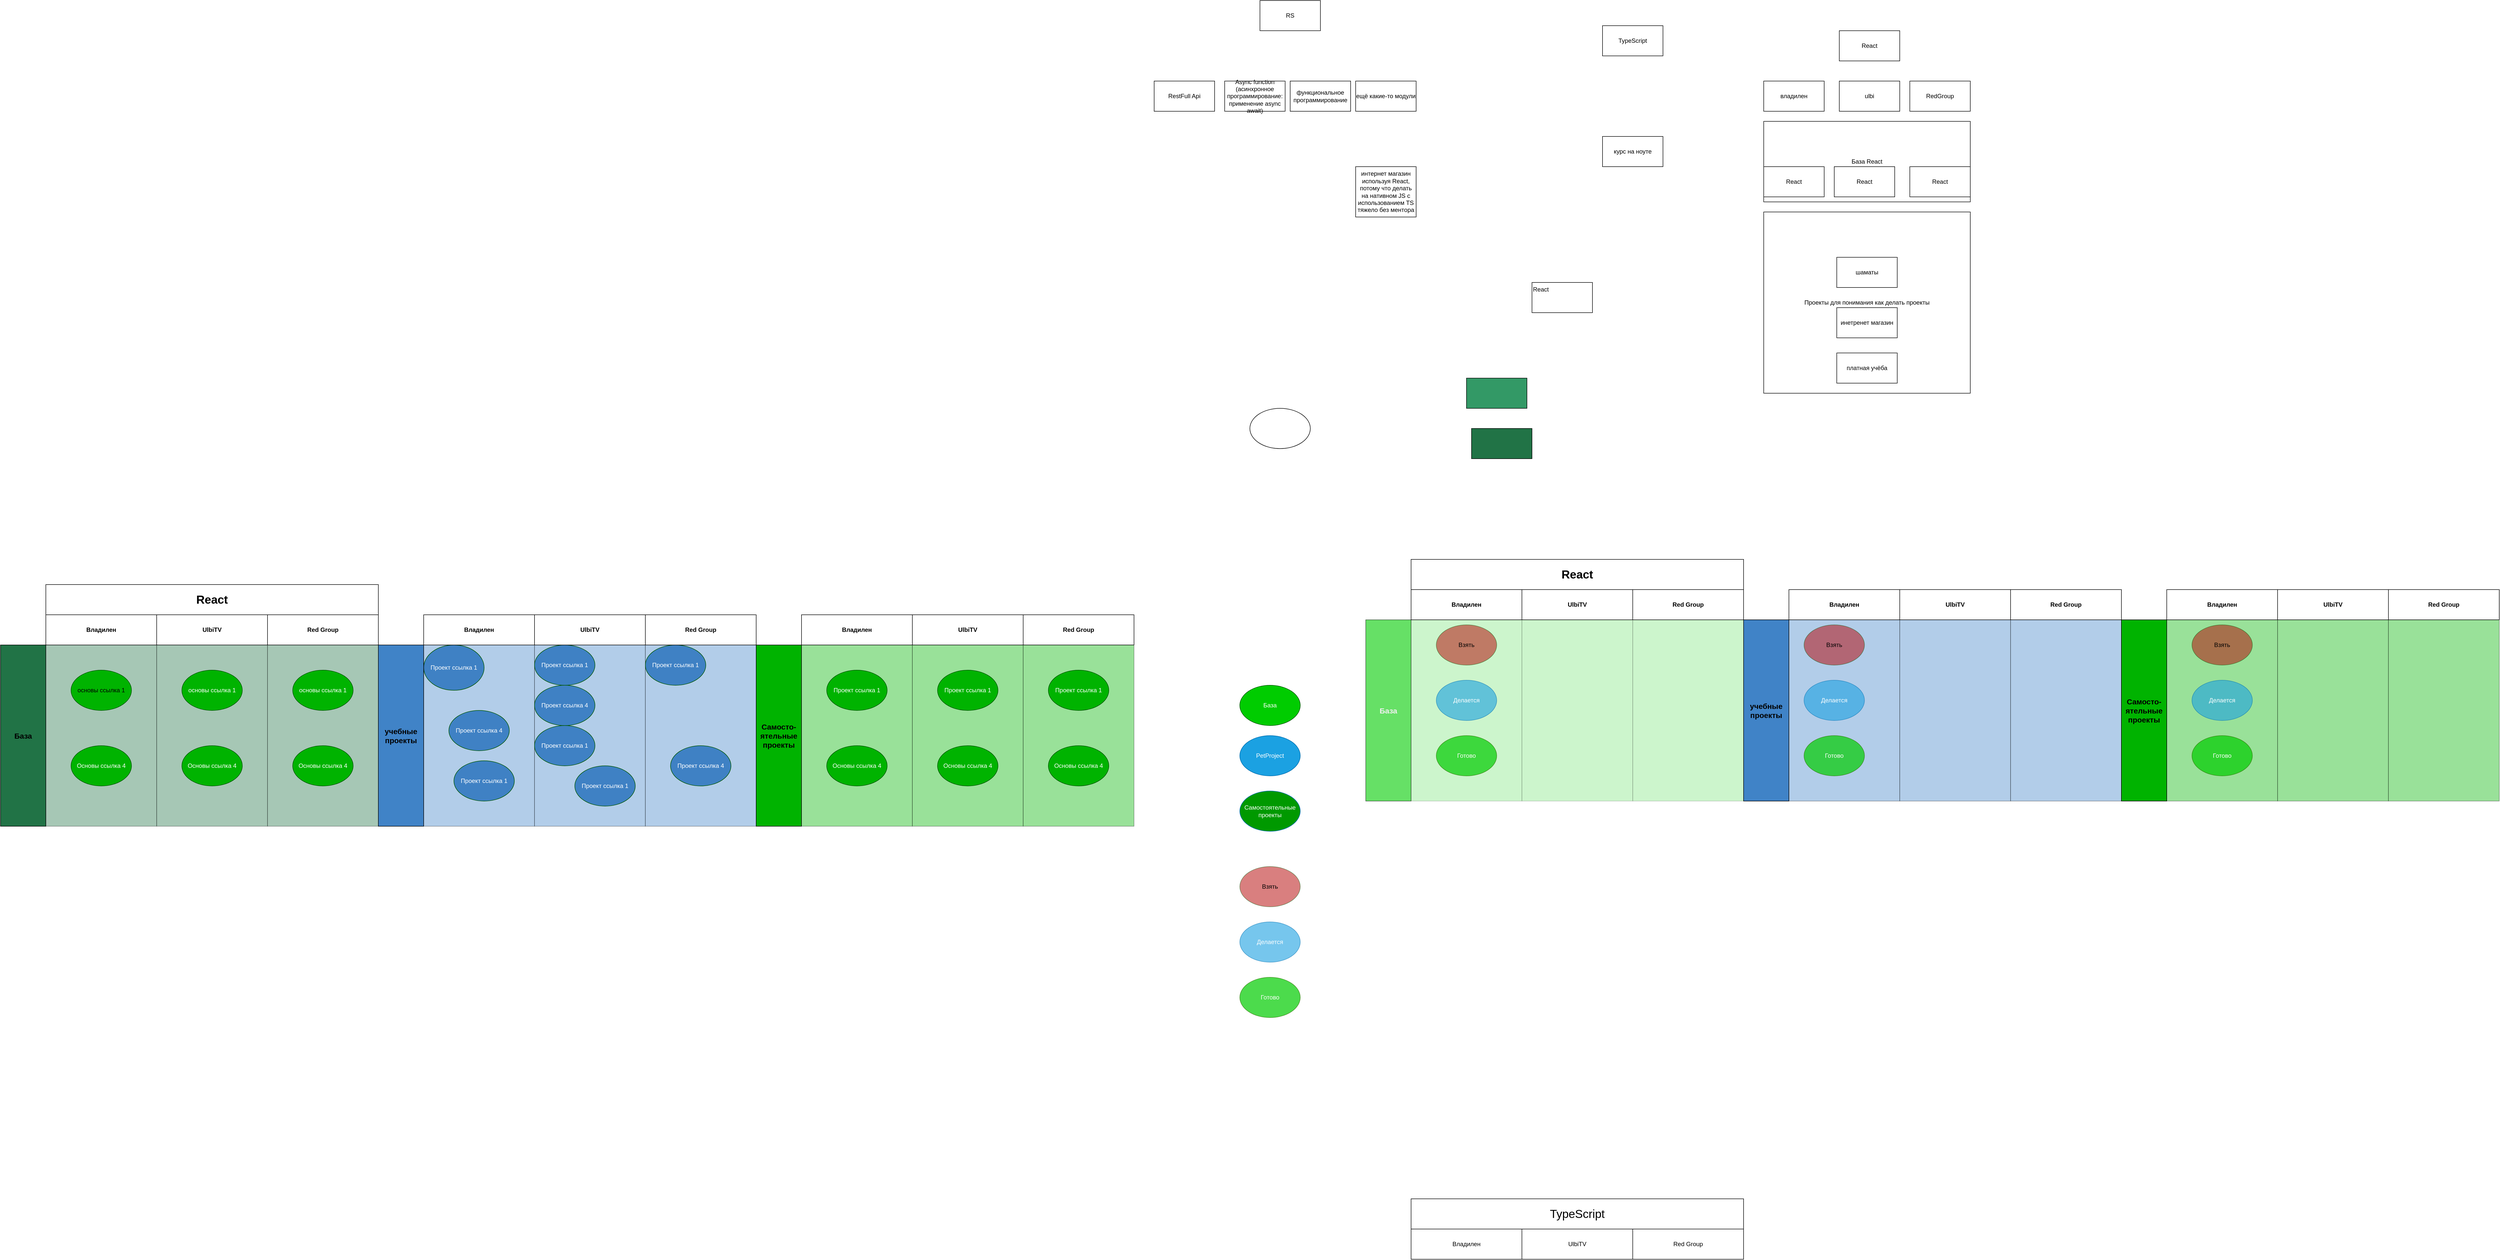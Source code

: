 <mxfile version="20.8.5" type="github">
  <diagram id="W9Xt5XEyKN8XwIll5JyS" name="Страница 1">
    <mxGraphModel dx="6671" dy="1660" grid="1" gridSize="10" guides="1" tooltips="1" connect="1" arrows="1" fold="1" page="1" pageScale="1" pageWidth="1920" pageHeight="1200" math="0" shadow="0">
      <root>
        <mxCell id="0" />
        <mxCell id="1" parent="0" />
        <mxCell id="x8_QpwaPXt0khP7ydsKo-22" value="Проекты для понимания как делать проекты" style="rounded=0;whiteSpace=wrap;html=1;" parent="1" vertex="1">
          <mxGeometry x="1250" y="460" width="410" height="360" as="geometry" />
        </mxCell>
        <mxCell id="x8_QpwaPXt0khP7ydsKo-19" value="База React" style="rounded=0;whiteSpace=wrap;html=1;" parent="1" vertex="1">
          <mxGeometry x="1250" y="280" width="410" height="160" as="geometry" />
        </mxCell>
        <mxCell id="x8_QpwaPXt0khP7ydsKo-1" value="RS" style="rounded=0;whiteSpace=wrap;html=1;" parent="1" vertex="1">
          <mxGeometry x="250" y="40" width="120" height="60" as="geometry" />
        </mxCell>
        <mxCell id="x8_QpwaPXt0khP7ydsKo-2" value="TypeScript" style="rounded=0;whiteSpace=wrap;html=1;" parent="1" vertex="1">
          <mxGeometry x="930" y="90" width="120" height="60" as="geometry" />
        </mxCell>
        <mxCell id="x8_QpwaPXt0khP7ydsKo-5" value="React" style="rounded=0;whiteSpace=wrap;html=1;" parent="1" vertex="1">
          <mxGeometry x="1400" y="100" width="120" height="60" as="geometry" />
        </mxCell>
        <mxCell id="x8_QpwaPXt0khP7ydsKo-6" value="ещё какие-то модули" style="rounded=0;whiteSpace=wrap;html=1;" parent="1" vertex="1">
          <mxGeometry x="440" y="200" width="120" height="60" as="geometry" />
        </mxCell>
        <mxCell id="x8_QpwaPXt0khP7ydsKo-7" value="курс на ноуте" style="rounded=0;whiteSpace=wrap;html=1;" parent="1" vertex="1">
          <mxGeometry x="930" y="310" width="120" height="60" as="geometry" />
        </mxCell>
        <mxCell id="x8_QpwaPXt0khP7ydsKo-8" value="владилен" style="rounded=0;whiteSpace=wrap;html=1;" parent="1" vertex="1">
          <mxGeometry x="1250" y="200" width="120" height="60" as="geometry" />
        </mxCell>
        <mxCell id="x8_QpwaPXt0khP7ydsKo-9" value="RedGroup" style="rounded=0;whiteSpace=wrap;html=1;" parent="1" vertex="1">
          <mxGeometry x="1540" y="200" width="120" height="60" as="geometry" />
        </mxCell>
        <mxCell id="x8_QpwaPXt0khP7ydsKo-10" value="ulbi" style="rounded=0;whiteSpace=wrap;html=1;" parent="1" vertex="1">
          <mxGeometry x="1400" y="200" width="120" height="60" as="geometry" />
        </mxCell>
        <mxCell id="x8_QpwaPXt0khP7ydsKo-11" value="React" style="rounded=0;whiteSpace=wrap;html=1;" parent="1" vertex="1">
          <mxGeometry x="1250" y="370" width="120" height="60" as="geometry" />
        </mxCell>
        <mxCell id="x8_QpwaPXt0khP7ydsKo-12" value="шаматы" style="rounded=0;whiteSpace=wrap;html=1;" parent="1" vertex="1">
          <mxGeometry x="1395" y="550" width="120" height="60" as="geometry" />
        </mxCell>
        <mxCell id="x8_QpwaPXt0khP7ydsKo-13" value="инетренет магазин" style="rounded=0;whiteSpace=wrap;html=1;" parent="1" vertex="1">
          <mxGeometry x="1395" y="650" width="120" height="60" as="geometry" />
        </mxCell>
        <mxCell id="x8_QpwaPXt0khP7ydsKo-14" value="платная учёба" style="rounded=0;whiteSpace=wrap;html=1;" parent="1" vertex="1">
          <mxGeometry x="1395" y="740" width="120" height="60" as="geometry" />
        </mxCell>
        <mxCell id="x8_QpwaPXt0khP7ydsKo-15" value="интернет магазин используя React, потому что делать на нативном JS с использованием TS тяжело без ментора" style="rounded=0;whiteSpace=wrap;html=1;" parent="1" vertex="1">
          <mxGeometry x="440" y="370" width="120" height="100" as="geometry" />
        </mxCell>
        <mxCell id="x8_QpwaPXt0khP7ydsKo-16" value="функциональное программирование" style="rounded=0;whiteSpace=wrap;html=1;" parent="1" vertex="1">
          <mxGeometry x="310" y="200" width="120" height="60" as="geometry" />
        </mxCell>
        <mxCell id="x8_QpwaPXt0khP7ydsKo-17" value="Async function (асинхронное программирование: применение async await)" style="rounded=0;whiteSpace=wrap;html=1;" parent="1" vertex="1">
          <mxGeometry x="180" y="200" width="120" height="60" as="geometry" />
        </mxCell>
        <mxCell id="x8_QpwaPXt0khP7ydsKo-18" value="RestFull Api" style="rounded=0;whiteSpace=wrap;html=1;" parent="1" vertex="1">
          <mxGeometry x="40" y="200" width="120" height="60" as="geometry" />
        </mxCell>
        <mxCell id="x8_QpwaPXt0khP7ydsKo-20" value="React" style="rounded=0;whiteSpace=wrap;html=1;" parent="1" vertex="1">
          <mxGeometry x="1390" y="370" width="120" height="60" as="geometry" />
        </mxCell>
        <mxCell id="x8_QpwaPXt0khP7ydsKo-21" value="React" style="rounded=0;whiteSpace=wrap;html=1;" parent="1" vertex="1">
          <mxGeometry x="1540" y="370" width="120" height="60" as="geometry" />
        </mxCell>
        <mxCell id="f_NXWCdZ8Viwp93blawl-1" value="Самостоятельные проекты" style="ellipse;whiteSpace=wrap;html=1;fillColor=#009900;fontColor=#ffffff;strokeColor=#006EAF;rounded=0;" vertex="1" parent="1">
          <mxGeometry x="210" y="1610" width="120" height="80" as="geometry" />
        </mxCell>
        <mxCell id="f_NXWCdZ8Viwp93blawl-2" value="" style="ellipse;whiteSpace=wrap;html=1;rounded=0;" vertex="1" parent="1">
          <mxGeometry x="230" y="850" width="120" height="80" as="geometry" />
        </mxCell>
        <mxCell id="f_NXWCdZ8Viwp93blawl-3" value="База" style="ellipse;whiteSpace=wrap;html=1;fillColor=#00CC00;strokeColor=#005700;fontColor=#ffffff;rounded=0;" vertex="1" parent="1">
          <mxGeometry x="210" y="1400" width="120" height="80" as="geometry" />
        </mxCell>
        <mxCell id="f_NXWCdZ8Viwp93blawl-4" value="PetProject" style="ellipse;whiteSpace=wrap;html=1;fillColor=#1ba1e2;strokeColor=#006EAF;fontColor=#ffffff;rounded=0;" vertex="1" parent="1">
          <mxGeometry x="210" y="1500" width="120" height="80" as="geometry" />
        </mxCell>
        <mxCell id="f_NXWCdZ8Viwp93blawl-9" value="React" style="rounded=0;whiteSpace=wrap;html=1;align=left;verticalAlign=top;" vertex="1" parent="1">
          <mxGeometry x="790" y="600" width="120" height="60" as="geometry" />
        </mxCell>
        <mxCell id="f_NXWCdZ8Viwp93blawl-10" value="" style="rounded=0;whiteSpace=wrap;html=1;fillColor=#217346;" vertex="1" parent="1">
          <mxGeometry x="670" y="890" width="120" height="60" as="geometry" />
        </mxCell>
        <mxCell id="f_NXWCdZ8Viwp93blawl-11" value="" style="rounded=0;whiteSpace=wrap;html=1;fillColor=#00CC00;opacity=20;fontColor=#F0F0F0;fillStyle=auto;" vertex="1" parent="1">
          <mxGeometry x="550" y="1270" width="220" height="360" as="geometry" />
        </mxCell>
        <mxCell id="f_NXWCdZ8Viwp93blawl-18" value="" style="rounded=0;whiteSpace=wrap;html=1;fillColor=#339966;" vertex="1" parent="1">
          <mxGeometry x="660" y="790" width="120" height="60" as="geometry" />
        </mxCell>
        <mxCell id="f_NXWCdZ8Viwp93blawl-19" value="База" style="rounded=0;whiteSpace=wrap;html=1;horizontal=1;labelPosition=center;verticalLabelPosition=middle;align=center;verticalAlign=middle;fontSize=15;fillColor=#00CC00;fontStyle=1;fontColor=#F0F0F0;fillStyle=auto;opacity=60;" vertex="1" parent="1">
          <mxGeometry x="460" y="1270" width="90" height="360" as="geometry" />
        </mxCell>
        <mxCell id="f_NXWCdZ8Viwp93blawl-20" value="Владилен" style="rounded=0;whiteSpace=wrap;html=1;align=center;verticalAlign=middle;fontStyle=1;" vertex="1" parent="1">
          <mxGeometry x="550" y="1210" width="220" height="60" as="geometry" />
        </mxCell>
        <mxCell id="f_NXWCdZ8Viwp93blawl-21" value="" style="rounded=0;whiteSpace=wrap;html=1;fillColor=#00CC00;opacity=20;fontColor=#F0F0F0;fillStyle=auto;" vertex="1" parent="1">
          <mxGeometry x="770" y="1270" width="220" height="360" as="geometry" />
        </mxCell>
        <mxCell id="f_NXWCdZ8Viwp93blawl-24" value="UlbiTV" style="rounded=0;whiteSpace=wrap;html=1;align=center;verticalAlign=middle;fontStyle=1;" vertex="1" parent="1">
          <mxGeometry x="770" y="1210" width="220" height="60" as="geometry" />
        </mxCell>
        <mxCell id="f_NXWCdZ8Viwp93blawl-25" value="" style="rounded=0;whiteSpace=wrap;html=1;fillColor=#00CC00;opacity=20;fontColor=#F0F0F0;fillStyle=auto;" vertex="1" parent="1">
          <mxGeometry x="990" y="1270" width="220" height="360" as="geometry" />
        </mxCell>
        <mxCell id="f_NXWCdZ8Viwp93blawl-28" value="Red Group" style="rounded=0;whiteSpace=wrap;html=1;align=center;verticalAlign=middle;fontStyle=1;" vertex="1" parent="1">
          <mxGeometry x="990" y="1210" width="220" height="60" as="geometry" />
        </mxCell>
        <mxCell id="f_NXWCdZ8Viwp93blawl-29" value="React" style="rounded=0;whiteSpace=wrap;html=1;align=center;verticalAlign=middle;fontSize=23;fontStyle=1;" vertex="1" parent="1">
          <mxGeometry x="550" y="1150" width="660" height="60" as="geometry" />
        </mxCell>
        <mxCell id="f_NXWCdZ8Viwp93blawl-30" value="" style="rounded=0;whiteSpace=wrap;html=1;fillColor=#4083C7;opacity=40;" vertex="1" parent="1">
          <mxGeometry x="1300" y="1270" width="220" height="360" as="geometry" />
        </mxCell>
        <mxCell id="f_NXWCdZ8Viwp93blawl-33" value="учебные проекты" style="rounded=0;whiteSpace=wrap;html=1;horizontal=1;labelPosition=center;verticalLabelPosition=middle;align=center;verticalAlign=middle;fontSize=15;fillColor=#4083C7;fontStyle=1;" vertex="1" parent="1">
          <mxGeometry x="1210" y="1270" width="90" height="360" as="geometry" />
        </mxCell>
        <mxCell id="f_NXWCdZ8Viwp93blawl-34" value="" style="rounded=0;whiteSpace=wrap;html=1;fillColor=#4083C7;opacity=40;" vertex="1" parent="1">
          <mxGeometry x="1520" y="1270" width="220" height="360" as="geometry" />
        </mxCell>
        <mxCell id="f_NXWCdZ8Viwp93blawl-37" value="" style="rounded=0;whiteSpace=wrap;html=1;fillColor=#4083C7;opacity=40;" vertex="1" parent="1">
          <mxGeometry x="1740" y="1270" width="220" height="360" as="geometry" />
        </mxCell>
        <mxCell id="f_NXWCdZ8Viwp93blawl-40" value="" style="rounded=0;whiteSpace=wrap;html=1;fillColor=#00B300;opacity=40;movable=1;resizable=1;rotatable=1;deletable=1;editable=1;connectable=1;glass=0;shadow=0;" vertex="1" parent="1">
          <mxGeometry x="2050" y="1270" width="220" height="360" as="geometry" />
        </mxCell>
        <mxCell id="f_NXWCdZ8Viwp93blawl-43" value="Самосто-ятельные проекты" style="rounded=0;whiteSpace=wrap;html=1;horizontal=1;labelPosition=center;verticalLabelPosition=middle;align=center;verticalAlign=middle;fontSize=15;fillColor=#00B300;movable=1;resizable=1;rotatable=1;deletable=1;editable=1;connectable=1;fontStyle=1;" vertex="1" parent="1">
          <mxGeometry x="1960" y="1270" width="90" height="360" as="geometry" />
        </mxCell>
        <mxCell id="f_NXWCdZ8Viwp93blawl-44" value="" style="rounded=0;whiteSpace=wrap;html=1;fillColor=#00B300;opacity=40;movable=1;resizable=1;rotatable=1;deletable=1;editable=1;connectable=1;glass=0;shadow=0;" vertex="1" parent="1">
          <mxGeometry x="2270" y="1270" width="220" height="360" as="geometry" />
        </mxCell>
        <mxCell id="f_NXWCdZ8Viwp93blawl-47" value="" style="rounded=0;whiteSpace=wrap;html=1;fillColor=#00B300;opacity=40;movable=1;resizable=1;rotatable=1;deletable=1;editable=1;connectable=1;glass=0;shadow=0;" vertex="1" parent="1">
          <mxGeometry x="2490" y="1270" width="220" height="360" as="geometry" />
        </mxCell>
        <mxCell id="f_NXWCdZ8Viwp93blawl-50" value="Владилен" style="rounded=0;whiteSpace=wrap;html=1;align=center;verticalAlign=middle;" vertex="1" parent="1">
          <mxGeometry x="550" y="2480" width="220" height="60" as="geometry" />
        </mxCell>
        <mxCell id="f_NXWCdZ8Viwp93blawl-51" value="UlbiTV" style="rounded=0;whiteSpace=wrap;html=1;align=center;verticalAlign=middle;" vertex="1" parent="1">
          <mxGeometry x="770" y="2480" width="220" height="60" as="geometry" />
        </mxCell>
        <mxCell id="f_NXWCdZ8Viwp93blawl-52" value="Red Group" style="rounded=0;whiteSpace=wrap;html=1;align=center;verticalAlign=middle;" vertex="1" parent="1">
          <mxGeometry x="990" y="2480" width="220" height="60" as="geometry" />
        </mxCell>
        <mxCell id="f_NXWCdZ8Viwp93blawl-53" value="TypeScript" style="rounded=0;whiteSpace=wrap;html=1;align=center;verticalAlign=middle;fontSize=23;" vertex="1" parent="1">
          <mxGeometry x="550" y="2420" width="660" height="60" as="geometry" />
        </mxCell>
        <mxCell id="f_NXWCdZ8Viwp93blawl-59" value="Владилен" style="rounded=0;whiteSpace=wrap;html=1;align=center;verticalAlign=middle;fontStyle=1;" vertex="1" parent="1">
          <mxGeometry x="1300" y="1210" width="220" height="60" as="geometry" />
        </mxCell>
        <mxCell id="f_NXWCdZ8Viwp93blawl-60" value="UlbiTV" style="rounded=0;whiteSpace=wrap;html=1;align=center;verticalAlign=middle;fontStyle=1;" vertex="1" parent="1">
          <mxGeometry x="1520" y="1210" width="220" height="60" as="geometry" />
        </mxCell>
        <mxCell id="f_NXWCdZ8Viwp93blawl-61" value="Red Group" style="rounded=0;whiteSpace=wrap;html=1;align=center;verticalAlign=middle;fontStyle=1;" vertex="1" parent="1">
          <mxGeometry x="1740" y="1210" width="220" height="60" as="geometry" />
        </mxCell>
        <mxCell id="f_NXWCdZ8Viwp93blawl-62" value="Владилен" style="rounded=0;whiteSpace=wrap;html=1;align=center;verticalAlign=middle;fontStyle=1;" vertex="1" parent="1">
          <mxGeometry x="2050" y="1210" width="220" height="60" as="geometry" />
        </mxCell>
        <mxCell id="f_NXWCdZ8Viwp93blawl-63" value="UlbiTV" style="rounded=0;whiteSpace=wrap;html=1;align=center;verticalAlign=middle;fontStyle=1;" vertex="1" parent="1">
          <mxGeometry x="2270" y="1210" width="220" height="60" as="geometry" />
        </mxCell>
        <mxCell id="f_NXWCdZ8Viwp93blawl-64" value="Red Group" style="rounded=0;whiteSpace=wrap;html=1;align=center;verticalAlign=middle;fontStyle=1;" vertex="1" parent="1">
          <mxGeometry x="2490" y="1210" width="220" height="60" as="geometry" />
        </mxCell>
        <mxCell id="f_NXWCdZ8Viwp93blawl-65" value="" style="rounded=0;whiteSpace=wrap;html=1;fillColor=#217346;opacity=40;" vertex="1" parent="1">
          <mxGeometry x="-2160" y="1320" width="220" height="360" as="geometry" />
        </mxCell>
        <mxCell id="f_NXWCdZ8Viwp93blawl-66" value="основы ссылка 1" style="ellipse;whiteSpace=wrap;html=1;fillColor=#00B300;strokeColor=#005700;fontColor=default;labelBackgroundColor=none;labelBorderColor=none;rounded=0;" vertex="1" parent="1">
          <mxGeometry x="-2110" y="1370" width="120" height="80" as="geometry" />
        </mxCell>
        <mxCell id="f_NXWCdZ8Viwp93blawl-67" value="Основы ссылка 4" style="ellipse;whiteSpace=wrap;html=1;fillColor=#00B300;strokeColor=#005700;fontColor=#ffffff;rounded=0;" vertex="1" parent="1">
          <mxGeometry x="-2110" y="1520" width="120" height="80" as="geometry" />
        </mxCell>
        <mxCell id="f_NXWCdZ8Viwp93blawl-68" value="База" style="rounded=0;whiteSpace=wrap;html=1;horizontal=1;labelPosition=center;verticalLabelPosition=middle;align=center;verticalAlign=middle;fontSize=15;fillColor=#217346;fontStyle=1;" vertex="1" parent="1">
          <mxGeometry x="-2250" y="1320" width="90" height="360" as="geometry" />
        </mxCell>
        <mxCell id="f_NXWCdZ8Viwp93blawl-69" value="Владилен" style="rounded=0;whiteSpace=wrap;html=1;align=center;verticalAlign=middle;fontStyle=1;" vertex="1" parent="1">
          <mxGeometry x="-2160" y="1260" width="220" height="60" as="geometry" />
        </mxCell>
        <mxCell id="f_NXWCdZ8Viwp93blawl-70" value="" style="rounded=0;whiteSpace=wrap;html=1;fillColor=#217346;opacity=40;" vertex="1" parent="1">
          <mxGeometry x="-1940" y="1320" width="220" height="360" as="geometry" />
        </mxCell>
        <mxCell id="f_NXWCdZ8Viwp93blawl-71" value="основы ссылка 1" style="ellipse;whiteSpace=wrap;html=1;fillColor=#00B300;strokeColor=#005700;fontColor=#ffffff;rounded=0;" vertex="1" parent="1">
          <mxGeometry x="-1890" y="1370" width="120" height="80" as="geometry" />
        </mxCell>
        <mxCell id="f_NXWCdZ8Viwp93blawl-72" value="Основы ссылка 4" style="ellipse;whiteSpace=wrap;html=1;fillColor=#00B300;strokeColor=#005700;fontColor=#ffffff;rounded=0;" vertex="1" parent="1">
          <mxGeometry x="-1890" y="1520" width="120" height="80" as="geometry" />
        </mxCell>
        <mxCell id="f_NXWCdZ8Viwp93blawl-73" value="UlbiTV" style="rounded=0;whiteSpace=wrap;html=1;align=center;verticalAlign=middle;fontStyle=1;" vertex="1" parent="1">
          <mxGeometry x="-1940" y="1260" width="220" height="60" as="geometry" />
        </mxCell>
        <mxCell id="f_NXWCdZ8Viwp93blawl-74" value="" style="rounded=0;whiteSpace=wrap;html=1;fillColor=#217346;opacity=40;" vertex="1" parent="1">
          <mxGeometry x="-1720" y="1320" width="220" height="360" as="geometry" />
        </mxCell>
        <mxCell id="f_NXWCdZ8Viwp93blawl-75" value="основы ссылка 1" style="ellipse;whiteSpace=wrap;html=1;fillColor=#00B300;strokeColor=#005700;fontColor=#ffffff;rounded=0;" vertex="1" parent="1">
          <mxGeometry x="-1670" y="1370" width="120" height="80" as="geometry" />
        </mxCell>
        <mxCell id="f_NXWCdZ8Viwp93blawl-76" value="Основы ссылка 4" style="ellipse;whiteSpace=wrap;html=1;fillColor=#00B300;strokeColor=#005700;fontColor=#ffffff;rounded=0;" vertex="1" parent="1">
          <mxGeometry x="-1670" y="1520" width="120" height="80" as="geometry" />
        </mxCell>
        <mxCell id="f_NXWCdZ8Viwp93blawl-77" value="Red Group" style="rounded=0;whiteSpace=wrap;html=1;align=center;verticalAlign=middle;fontStyle=1;" vertex="1" parent="1">
          <mxGeometry x="-1720" y="1260" width="220" height="60" as="geometry" />
        </mxCell>
        <mxCell id="f_NXWCdZ8Viwp93blawl-78" value="React" style="rounded=0;whiteSpace=wrap;html=1;align=center;verticalAlign=middle;fontSize=23;fontStyle=1;" vertex="1" parent="1">
          <mxGeometry x="-2160" y="1200" width="660" height="60" as="geometry" />
        </mxCell>
        <mxCell id="f_NXWCdZ8Viwp93blawl-79" value="" style="rounded=0;whiteSpace=wrap;html=1;fillColor=#4083C7;opacity=40;" vertex="1" parent="1">
          <mxGeometry x="-1410" y="1320" width="220" height="360" as="geometry" />
        </mxCell>
        <mxCell id="f_NXWCdZ8Viwp93blawl-80" value="Проект ссылка 1" style="ellipse;whiteSpace=wrap;html=1;fillColor=#3F81C4;strokeColor=#005700;fontColor=#ffffff;rounded=0;" vertex="1" parent="1">
          <mxGeometry x="-1410" y="1320" width="120" height="90" as="geometry" />
        </mxCell>
        <mxCell id="f_NXWCdZ8Viwp93blawl-81" value="Проект&amp;nbsp;ссылка 4" style="ellipse;whiteSpace=wrap;html=1;fillColor=#3F81C4;strokeColor=#005700;fontColor=#ffffff;rounded=0;" vertex="1" parent="1">
          <mxGeometry x="-1360" y="1450" width="120" height="80" as="geometry" />
        </mxCell>
        <mxCell id="f_NXWCdZ8Viwp93blawl-82" value="учебные проекты" style="rounded=0;whiteSpace=wrap;html=1;horizontal=1;labelPosition=center;verticalLabelPosition=middle;align=center;verticalAlign=middle;fontSize=15;fillColor=#4083C7;fontStyle=1;" vertex="1" parent="1">
          <mxGeometry x="-1500" y="1320" width="90" height="360" as="geometry" />
        </mxCell>
        <mxCell id="f_NXWCdZ8Viwp93blawl-83" value="" style="rounded=0;whiteSpace=wrap;html=1;fillColor=#4083C7;opacity=40;" vertex="1" parent="1">
          <mxGeometry x="-1190" y="1320" width="220" height="360" as="geometry" />
        </mxCell>
        <mxCell id="f_NXWCdZ8Viwp93blawl-84" value="Проект&amp;nbsp;ссылка 1" style="ellipse;whiteSpace=wrap;html=1;fillColor=#3F81C4;strokeColor=#005700;fontColor=#ffffff;rounded=0;" vertex="1" parent="1">
          <mxGeometry x="-1190" y="1320" width="120" height="80" as="geometry" />
        </mxCell>
        <mxCell id="f_NXWCdZ8Viwp93blawl-85" value="Проект&amp;nbsp;ссылка 4" style="ellipse;whiteSpace=wrap;html=1;fillColor=#3F81C4;strokeColor=#005700;fontColor=#ffffff;rounded=0;" vertex="1" parent="1">
          <mxGeometry x="-1190" y="1400" width="120" height="80" as="geometry" />
        </mxCell>
        <mxCell id="f_NXWCdZ8Viwp93blawl-86" value="" style="rounded=0;whiteSpace=wrap;html=1;fillColor=#4083C7;opacity=40;" vertex="1" parent="1">
          <mxGeometry x="-970" y="1320" width="220" height="360" as="geometry" />
        </mxCell>
        <mxCell id="f_NXWCdZ8Viwp93blawl-87" value="Проект&amp;nbsp;ссылка 1" style="ellipse;whiteSpace=wrap;html=1;fillColor=#3F81C4;strokeColor=#005700;fontColor=#ffffff;rounded=0;" vertex="1" parent="1">
          <mxGeometry x="-970" y="1320" width="120" height="80" as="geometry" />
        </mxCell>
        <mxCell id="f_NXWCdZ8Viwp93blawl-88" value="Проект&amp;nbsp;ссылка 4" style="ellipse;whiteSpace=wrap;html=1;fillColor=#3F81C4;strokeColor=#005700;fontColor=#ffffff;rounded=0;" vertex="1" parent="1">
          <mxGeometry x="-920" y="1520" width="120" height="80" as="geometry" />
        </mxCell>
        <mxCell id="f_NXWCdZ8Viwp93blawl-89" value="" style="rounded=0;whiteSpace=wrap;html=1;fillColor=#00B300;opacity=40;movable=1;resizable=1;rotatable=1;deletable=1;editable=1;connectable=1;glass=0;shadow=0;" vertex="1" parent="1">
          <mxGeometry x="-660" y="1320" width="220" height="360" as="geometry" />
        </mxCell>
        <mxCell id="f_NXWCdZ8Viwp93blawl-90" value="Проект ссылка 1" style="ellipse;whiteSpace=wrap;html=1;fillColor=#00B300;strokeColor=#005700;fontColor=#ffffff;movable=1;resizable=1;rotatable=1;deletable=1;editable=1;connectable=1;rounded=0;" vertex="1" parent="1">
          <mxGeometry x="-610" y="1370" width="120" height="80" as="geometry" />
        </mxCell>
        <mxCell id="f_NXWCdZ8Viwp93blawl-91" value="Основы ссылка 4" style="ellipse;whiteSpace=wrap;html=1;fillColor=#00B300;strokeColor=#005700;fontColor=#ffffff;movable=1;resizable=1;rotatable=1;deletable=1;editable=1;connectable=1;rounded=0;" vertex="1" parent="1">
          <mxGeometry x="-610" y="1520" width="120" height="80" as="geometry" />
        </mxCell>
        <mxCell id="f_NXWCdZ8Viwp93blawl-92" value="Самосто-ятельные проекты" style="rounded=0;whiteSpace=wrap;html=1;horizontal=1;labelPosition=center;verticalLabelPosition=middle;align=center;verticalAlign=middle;fontSize=15;fillColor=#00B300;movable=1;resizable=1;rotatable=1;deletable=1;editable=1;connectable=1;fontStyle=1;" vertex="1" parent="1">
          <mxGeometry x="-750" y="1320" width="90" height="360" as="geometry" />
        </mxCell>
        <mxCell id="f_NXWCdZ8Viwp93blawl-93" value="" style="rounded=0;whiteSpace=wrap;html=1;fillColor=#00B300;opacity=40;movable=1;resizable=1;rotatable=1;deletable=1;editable=1;connectable=1;glass=0;shadow=0;" vertex="1" parent="1">
          <mxGeometry x="-440" y="1320" width="220" height="360" as="geometry" />
        </mxCell>
        <mxCell id="f_NXWCdZ8Viwp93blawl-94" value="Проект&amp;nbsp;ссылка 1" style="ellipse;whiteSpace=wrap;html=1;fillColor=#00B300;strokeColor=#005700;fontColor=#ffffff;movable=1;resizable=1;rotatable=1;deletable=1;editable=1;connectable=1;rounded=0;" vertex="1" parent="1">
          <mxGeometry x="-390" y="1370" width="120" height="80" as="geometry" />
        </mxCell>
        <mxCell id="f_NXWCdZ8Viwp93blawl-95" value="Основы ссылка 4" style="ellipse;whiteSpace=wrap;html=1;fillColor=#00B300;strokeColor=#005700;fontColor=#ffffff;movable=1;resizable=1;rotatable=1;deletable=1;editable=1;connectable=1;rounded=0;" vertex="1" parent="1">
          <mxGeometry x="-390" y="1520" width="120" height="80" as="geometry" />
        </mxCell>
        <mxCell id="f_NXWCdZ8Viwp93blawl-96" value="" style="rounded=0;whiteSpace=wrap;html=1;fillColor=#00B300;opacity=40;movable=1;resizable=1;rotatable=1;deletable=1;editable=1;connectable=1;glass=0;shadow=0;" vertex="1" parent="1">
          <mxGeometry x="-220" y="1320" width="220" height="360" as="geometry" />
        </mxCell>
        <mxCell id="f_NXWCdZ8Viwp93blawl-97" value="Проект&amp;nbsp;ссылка 1" style="ellipse;whiteSpace=wrap;html=1;fillColor=#00B300;strokeColor=#005700;fontColor=#ffffff;movable=1;resizable=1;rotatable=1;deletable=1;editable=1;connectable=1;rounded=0;" vertex="1" parent="1">
          <mxGeometry x="-170" y="1370" width="120" height="80" as="geometry" />
        </mxCell>
        <mxCell id="f_NXWCdZ8Viwp93blawl-98" value="Основы ссылка 4" style="ellipse;whiteSpace=wrap;html=1;fillColor=#00B300;strokeColor=#005700;fontColor=#ffffff;movable=1;resizable=1;rotatable=1;deletable=1;editable=1;connectable=1;rounded=0;" vertex="1" parent="1">
          <mxGeometry x="-170" y="1520" width="120" height="80" as="geometry" />
        </mxCell>
        <mxCell id="f_NXWCdZ8Viwp93blawl-99" value="Проект ссылка 1" style="ellipse;whiteSpace=wrap;html=1;fillColor=#3F81C4;strokeColor=#005700;fontColor=#ffffff;rounded=0;" vertex="1" parent="1">
          <mxGeometry x="-1350" y="1550" width="120" height="80" as="geometry" />
        </mxCell>
        <mxCell id="f_NXWCdZ8Viwp93blawl-100" value="Проект&amp;nbsp;ссылка 1" style="ellipse;whiteSpace=wrap;html=1;fillColor=#3F81C4;strokeColor=#005700;fontColor=#ffffff;rounded=0;" vertex="1" parent="1">
          <mxGeometry x="-1190" y="1480" width="120" height="80" as="geometry" />
        </mxCell>
        <mxCell id="f_NXWCdZ8Viwp93blawl-101" value="Проект&amp;nbsp;ссылка 1" style="ellipse;whiteSpace=wrap;html=1;fillColor=#3F81C4;strokeColor=#005700;fontColor=#ffffff;rounded=0;" vertex="1" parent="1">
          <mxGeometry x="-1110" y="1560" width="120" height="80" as="geometry" />
        </mxCell>
        <mxCell id="f_NXWCdZ8Viwp93blawl-102" value="Владилен" style="rounded=0;whiteSpace=wrap;html=1;align=center;verticalAlign=middle;fontStyle=1;" vertex="1" parent="1">
          <mxGeometry x="-1410" y="1260" width="220" height="60" as="geometry" />
        </mxCell>
        <mxCell id="f_NXWCdZ8Viwp93blawl-103" value="UlbiTV" style="rounded=0;whiteSpace=wrap;html=1;align=center;verticalAlign=middle;fontStyle=1;" vertex="1" parent="1">
          <mxGeometry x="-1190" y="1260" width="220" height="60" as="geometry" />
        </mxCell>
        <mxCell id="f_NXWCdZ8Viwp93blawl-104" value="Red Group" style="rounded=0;whiteSpace=wrap;html=1;align=center;verticalAlign=middle;fontStyle=1;" vertex="1" parent="1">
          <mxGeometry x="-970" y="1260" width="220" height="60" as="geometry" />
        </mxCell>
        <mxCell id="f_NXWCdZ8Viwp93blawl-105" value="Владилен" style="rounded=0;whiteSpace=wrap;html=1;align=center;verticalAlign=middle;fontStyle=1;" vertex="1" parent="1">
          <mxGeometry x="-660" y="1260" width="220" height="60" as="geometry" />
        </mxCell>
        <mxCell id="f_NXWCdZ8Viwp93blawl-106" value="UlbiTV" style="rounded=0;whiteSpace=wrap;html=1;align=center;verticalAlign=middle;fontStyle=1;" vertex="1" parent="1">
          <mxGeometry x="-440" y="1260" width="220" height="60" as="geometry" />
        </mxCell>
        <mxCell id="f_NXWCdZ8Viwp93blawl-107" value="Red Group" style="rounded=0;whiteSpace=wrap;html=1;align=center;verticalAlign=middle;fontStyle=1;" vertex="1" parent="1">
          <mxGeometry x="-220" y="1260" width="220" height="60" as="geometry" />
        </mxCell>
        <mxCell id="f_NXWCdZ8Viwp93blawl-108" value="Взять" style="ellipse;whiteSpace=wrap;html=1;fillColor=#B30000;strokeColor=#005700;fontColor=default;labelBackgroundColor=none;labelBorderColor=none;rounded=0;opacity=50;" vertex="1" parent="1">
          <mxGeometry x="210" y="1760" width="120" height="80" as="geometry" />
        </mxCell>
        <mxCell id="f_NXWCdZ8Viwp93blawl-109" value="Делается" style="ellipse;whiteSpace=wrap;html=1;fillColor=#1ba1e2;strokeColor=#006EAF;fontColor=#ffffff;labelBackgroundColor=none;labelBorderColor=none;rounded=0;opacity=60;" vertex="1" parent="1">
          <mxGeometry x="210" y="1870" width="120" height="80" as="geometry" />
        </mxCell>
        <mxCell id="f_NXWCdZ8Viwp93blawl-110" value="Готово" style="ellipse;whiteSpace=wrap;html=1;fillColor=#00CC00;strokeColor=#2D7600;fontColor=#ffffff;labelBackgroundColor=none;labelBorderColor=none;rounded=0;opacity=70;" vertex="1" parent="1">
          <mxGeometry x="210" y="1980" width="120" height="80" as="geometry" />
        </mxCell>
        <mxCell id="f_NXWCdZ8Viwp93blawl-111" value="Взять" style="ellipse;whiteSpace=wrap;html=1;fillColor=#B30000;strokeColor=#005700;fontColor=default;labelBackgroundColor=none;labelBorderColor=none;rounded=0;opacity=50;" vertex="1" parent="1">
          <mxGeometry x="600" y="1280" width="120" height="80" as="geometry" />
        </mxCell>
        <mxCell id="f_NXWCdZ8Viwp93blawl-112" value="Делается" style="ellipse;whiteSpace=wrap;html=1;fillColor=#1ba1e2;strokeColor=#006EAF;fontColor=#ffffff;labelBackgroundColor=none;labelBorderColor=none;rounded=0;opacity=60;" vertex="1" parent="1">
          <mxGeometry x="600" y="1390" width="120" height="80" as="geometry" />
        </mxCell>
        <mxCell id="f_NXWCdZ8Viwp93blawl-113" value="Готово" style="ellipse;whiteSpace=wrap;html=1;fillColor=#00CC00;strokeColor=#2D7600;fontColor=#ffffff;labelBackgroundColor=none;labelBorderColor=none;rounded=0;opacity=70;" vertex="1" parent="1">
          <mxGeometry x="600" y="1500" width="120" height="80" as="geometry" />
        </mxCell>
        <mxCell id="f_NXWCdZ8Viwp93blawl-114" value="Взять" style="ellipse;whiteSpace=wrap;html=1;fillColor=#B30000;strokeColor=#005700;fontColor=default;labelBackgroundColor=none;labelBorderColor=none;rounded=0;opacity=50;" vertex="1" parent="1">
          <mxGeometry x="1330" y="1280" width="120" height="80" as="geometry" />
        </mxCell>
        <mxCell id="f_NXWCdZ8Viwp93blawl-115" value="Делается" style="ellipse;whiteSpace=wrap;html=1;fillColor=#1ba1e2;strokeColor=#006EAF;fontColor=#ffffff;labelBackgroundColor=none;labelBorderColor=none;rounded=0;opacity=60;" vertex="1" parent="1">
          <mxGeometry x="1330" y="1390" width="120" height="80" as="geometry" />
        </mxCell>
        <mxCell id="f_NXWCdZ8Viwp93blawl-116" value="Готово" style="ellipse;whiteSpace=wrap;html=1;fillColor=#00CC00;strokeColor=#2D7600;fontColor=#ffffff;labelBackgroundColor=none;labelBorderColor=none;rounded=0;opacity=70;" vertex="1" parent="1">
          <mxGeometry x="1330" y="1500" width="120" height="80" as="geometry" />
        </mxCell>
        <mxCell id="f_NXWCdZ8Viwp93blawl-117" value="Взять" style="ellipse;whiteSpace=wrap;html=1;fillColor=#B30000;strokeColor=#005700;fontColor=default;labelBackgroundColor=none;labelBorderColor=none;rounded=0;opacity=50;" vertex="1" parent="1">
          <mxGeometry x="2100" y="1280" width="120" height="80" as="geometry" />
        </mxCell>
        <mxCell id="f_NXWCdZ8Viwp93blawl-118" value="Делается" style="ellipse;whiteSpace=wrap;html=1;fillColor=#1ba1e2;strokeColor=#006EAF;fontColor=#ffffff;labelBackgroundColor=none;labelBorderColor=none;rounded=0;opacity=60;" vertex="1" parent="1">
          <mxGeometry x="2100" y="1390" width="120" height="80" as="geometry" />
        </mxCell>
        <mxCell id="f_NXWCdZ8Viwp93blawl-119" value="Готово" style="ellipse;whiteSpace=wrap;html=1;fillColor=#00CC00;strokeColor=#2D7600;fontColor=#ffffff;labelBackgroundColor=none;labelBorderColor=none;rounded=0;opacity=70;" vertex="1" parent="1">
          <mxGeometry x="2100" y="1500" width="120" height="80" as="geometry" />
        </mxCell>
      </root>
    </mxGraphModel>
  </diagram>
</mxfile>
